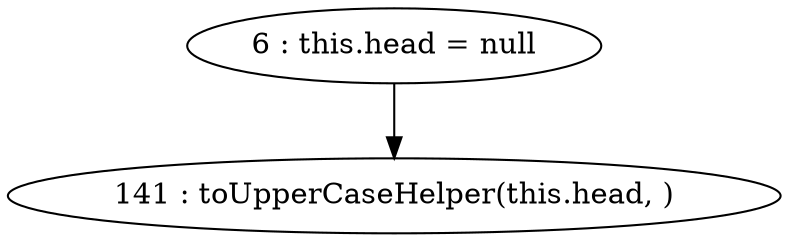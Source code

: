 digraph G {
"6 : this.head = null"
"6 : this.head = null" -> "141 : toUpperCaseHelper(this.head, )"
"141 : toUpperCaseHelper(this.head, )"
}